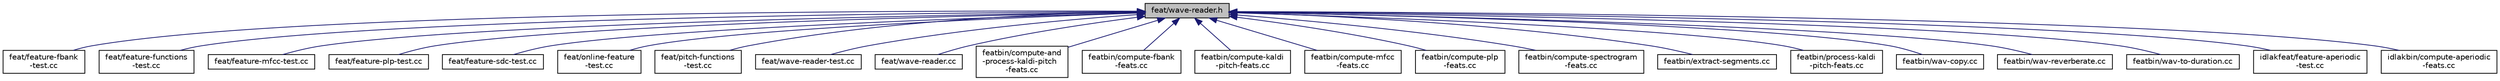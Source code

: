 digraph "feat/wave-reader.h"
{
  edge [fontname="Helvetica",fontsize="10",labelfontname="Helvetica",labelfontsize="10"];
  node [fontname="Helvetica",fontsize="10",shape=record];
  Node30 [label="feat/wave-reader.h",height=0.2,width=0.4,color="black", fillcolor="grey75", style="filled", fontcolor="black"];
  Node30 -> Node31 [dir="back",color="midnightblue",fontsize="10",style="solid",fontname="Helvetica"];
  Node31 [label="feat/feature-fbank\l-test.cc",height=0.2,width=0.4,color="black", fillcolor="white", style="filled",URL="$feature-fbank-test_8cc.html"];
  Node30 -> Node32 [dir="back",color="midnightblue",fontsize="10",style="solid",fontname="Helvetica"];
  Node32 [label="feat/feature-functions\l-test.cc",height=0.2,width=0.4,color="black", fillcolor="white", style="filled",URL="$feature-functions-test_8cc.html"];
  Node30 -> Node33 [dir="back",color="midnightblue",fontsize="10",style="solid",fontname="Helvetica"];
  Node33 [label="feat/feature-mfcc-test.cc",height=0.2,width=0.4,color="black", fillcolor="white", style="filled",URL="$feature-mfcc-test_8cc.html"];
  Node30 -> Node34 [dir="back",color="midnightblue",fontsize="10",style="solid",fontname="Helvetica"];
  Node34 [label="feat/feature-plp-test.cc",height=0.2,width=0.4,color="black", fillcolor="white", style="filled",URL="$feature-plp-test_8cc.html"];
  Node30 -> Node35 [dir="back",color="midnightblue",fontsize="10",style="solid",fontname="Helvetica"];
  Node35 [label="feat/feature-sdc-test.cc",height=0.2,width=0.4,color="black", fillcolor="white", style="filled",URL="$feature-sdc-test_8cc.html"];
  Node30 -> Node36 [dir="back",color="midnightblue",fontsize="10",style="solid",fontname="Helvetica"];
  Node36 [label="feat/online-feature\l-test.cc",height=0.2,width=0.4,color="black", fillcolor="white", style="filled",URL="$online-feature-test_8cc.html"];
  Node30 -> Node37 [dir="back",color="midnightblue",fontsize="10",style="solid",fontname="Helvetica"];
  Node37 [label="feat/pitch-functions\l-test.cc",height=0.2,width=0.4,color="black", fillcolor="white", style="filled",URL="$pitch-functions-test_8cc.html"];
  Node30 -> Node38 [dir="back",color="midnightblue",fontsize="10",style="solid",fontname="Helvetica"];
  Node38 [label="feat/wave-reader-test.cc",height=0.2,width=0.4,color="black", fillcolor="white", style="filled",URL="$wave-reader-test_8cc.html"];
  Node30 -> Node39 [dir="back",color="midnightblue",fontsize="10",style="solid",fontname="Helvetica"];
  Node39 [label="feat/wave-reader.cc",height=0.2,width=0.4,color="black", fillcolor="white", style="filled",URL="$wave-reader_8cc.html"];
  Node30 -> Node40 [dir="back",color="midnightblue",fontsize="10",style="solid",fontname="Helvetica"];
  Node40 [label="featbin/compute-and\l-process-kaldi-pitch\l-feats.cc",height=0.2,width=0.4,color="black", fillcolor="white", style="filled",URL="$compute-and-process-kaldi-pitch-feats_8cc.html"];
  Node30 -> Node41 [dir="back",color="midnightblue",fontsize="10",style="solid",fontname="Helvetica"];
  Node41 [label="featbin/compute-fbank\l-feats.cc",height=0.2,width=0.4,color="black", fillcolor="white", style="filled",URL="$compute-fbank-feats_8cc.html"];
  Node30 -> Node42 [dir="back",color="midnightblue",fontsize="10",style="solid",fontname="Helvetica"];
  Node42 [label="featbin/compute-kaldi\l-pitch-feats.cc",height=0.2,width=0.4,color="black", fillcolor="white", style="filled",URL="$compute-kaldi-pitch-feats_8cc.html"];
  Node30 -> Node43 [dir="back",color="midnightblue",fontsize="10",style="solid",fontname="Helvetica"];
  Node43 [label="featbin/compute-mfcc\l-feats.cc",height=0.2,width=0.4,color="black", fillcolor="white", style="filled",URL="$compute-mfcc-feats_8cc.html"];
  Node30 -> Node44 [dir="back",color="midnightblue",fontsize="10",style="solid",fontname="Helvetica"];
  Node44 [label="featbin/compute-plp\l-feats.cc",height=0.2,width=0.4,color="black", fillcolor="white", style="filled",URL="$compute-plp-feats_8cc.html"];
  Node30 -> Node45 [dir="back",color="midnightblue",fontsize="10",style="solid",fontname="Helvetica"];
  Node45 [label="featbin/compute-spectrogram\l-feats.cc",height=0.2,width=0.4,color="black", fillcolor="white", style="filled",URL="$compute-spectrogram-feats_8cc.html"];
  Node30 -> Node46 [dir="back",color="midnightblue",fontsize="10",style="solid",fontname="Helvetica"];
  Node46 [label="featbin/extract-segments.cc",height=0.2,width=0.4,color="black", fillcolor="white", style="filled",URL="$extract-segments_8cc.html"];
  Node30 -> Node47 [dir="back",color="midnightblue",fontsize="10",style="solid",fontname="Helvetica"];
  Node47 [label="featbin/process-kaldi\l-pitch-feats.cc",height=0.2,width=0.4,color="black", fillcolor="white", style="filled",URL="$process-kaldi-pitch-feats_8cc.html"];
  Node30 -> Node48 [dir="back",color="midnightblue",fontsize="10",style="solid",fontname="Helvetica"];
  Node48 [label="featbin/wav-copy.cc",height=0.2,width=0.4,color="black", fillcolor="white", style="filled",URL="$wav-copy_8cc.html"];
  Node30 -> Node49 [dir="back",color="midnightblue",fontsize="10",style="solid",fontname="Helvetica"];
  Node49 [label="featbin/wav-reverberate.cc",height=0.2,width=0.4,color="black", fillcolor="white", style="filled",URL="$wav-reverberate_8cc.html"];
  Node30 -> Node50 [dir="back",color="midnightblue",fontsize="10",style="solid",fontname="Helvetica"];
  Node50 [label="featbin/wav-to-duration.cc",height=0.2,width=0.4,color="black", fillcolor="white", style="filled",URL="$wav-to-duration_8cc.html"];
  Node30 -> Node51 [dir="back",color="midnightblue",fontsize="10",style="solid",fontname="Helvetica"];
  Node51 [label="idlakfeat/feature-aperiodic\l-test.cc",height=0.2,width=0.4,color="black", fillcolor="white", style="filled",URL="$feature-aperiodic-test_8cc.html"];
  Node30 -> Node52 [dir="back",color="midnightblue",fontsize="10",style="solid",fontname="Helvetica"];
  Node52 [label="idlakbin/compute-aperiodic\l-feats.cc",height=0.2,width=0.4,color="black", fillcolor="white", style="filled",URL="$compute-aperiodic-feats_8cc.html"];
}
